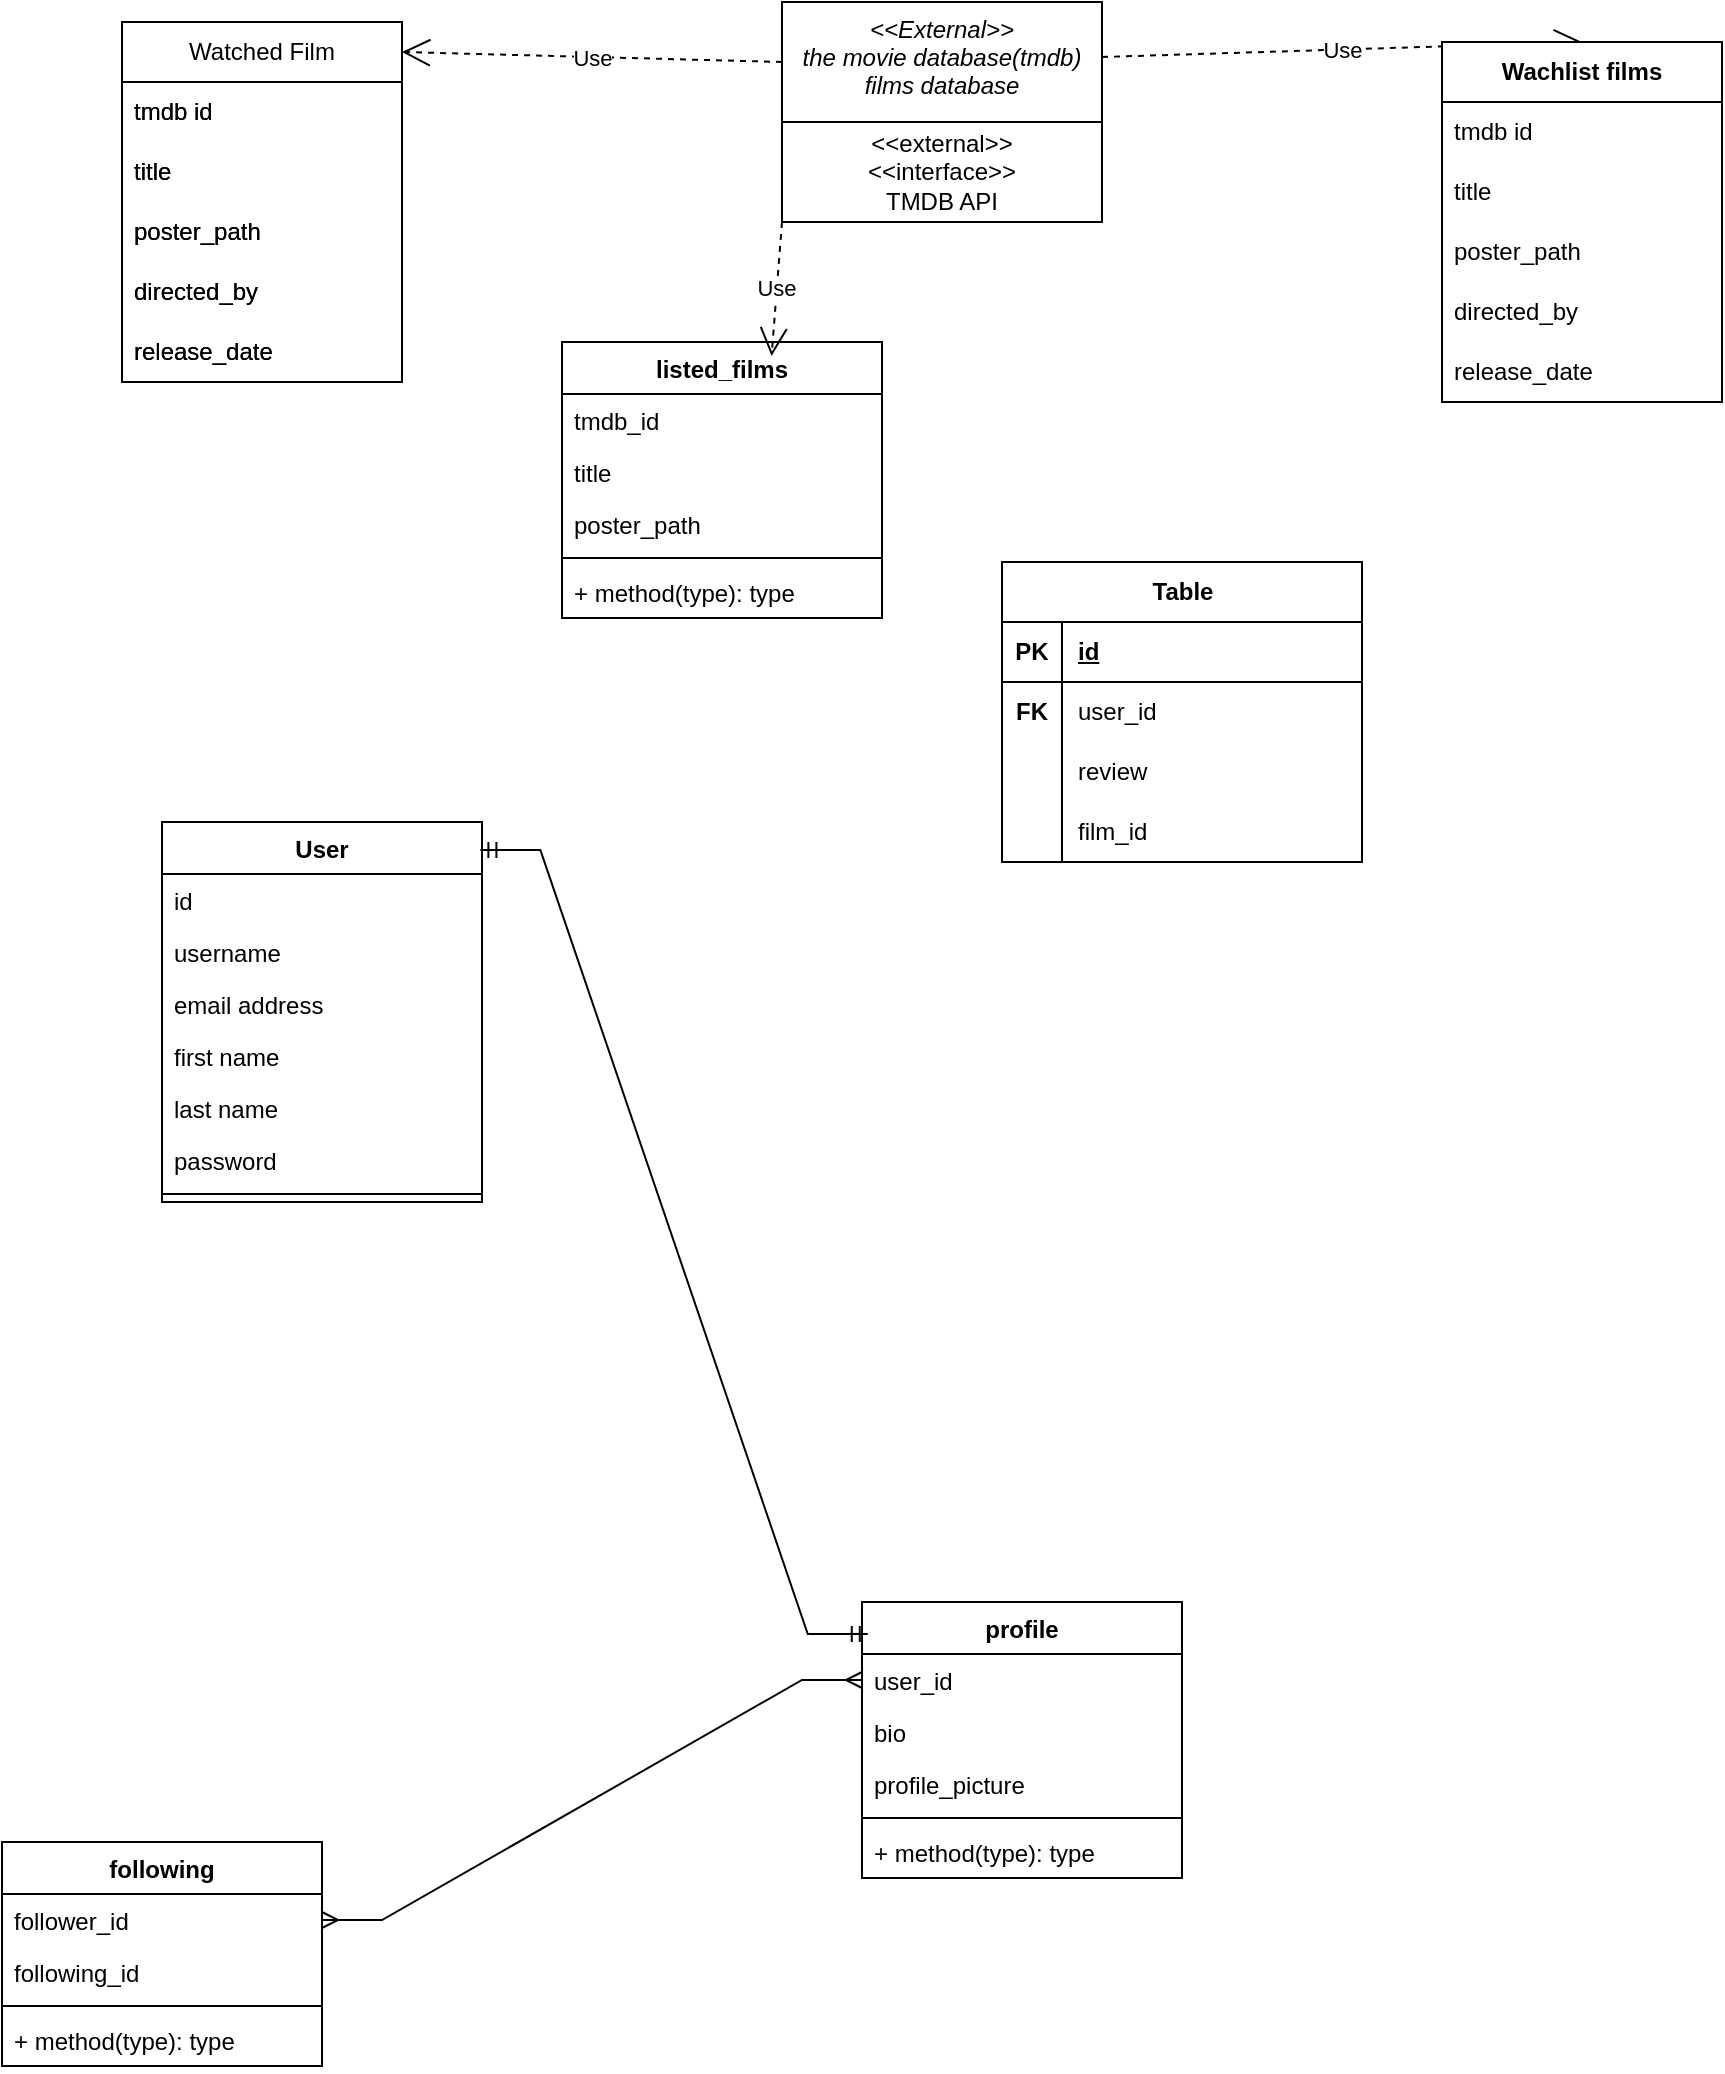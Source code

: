 <mxfile version="21.1.7" type="github">
  <diagram id="C5RBs43oDa-KdzZeNtuy" name="Page-1">
    <mxGraphModel dx="1877" dy="1742" grid="1" gridSize="10" guides="1" tooltips="1" connect="1" arrows="1" fold="1" page="1" pageScale="1" pageWidth="827" pageHeight="1169" math="0" shadow="0">
      <root>
        <mxCell id="WIyWlLk6GJQsqaUBKTNV-0" />
        <mxCell id="WIyWlLk6GJQsqaUBKTNV-1" parent="WIyWlLk6GJQsqaUBKTNV-0" />
        <mxCell id="dcX_wQZem7m3OoflAhKU-13" value="&lt;&lt;External&gt;&gt;&#xa;the movie database(tmdb)&#xa;films database" style="swimlane;fontStyle=2;align=center;verticalAlign=top;childLayout=stackLayout;horizontal=1;startSize=60;horizontalStack=0;resizeParent=1;resizeLast=0;collapsible=1;marginBottom=0;rounded=0;shadow=0;strokeWidth=1;" vertex="1" parent="WIyWlLk6GJQsqaUBKTNV-1">
          <mxGeometry x="340" y="-60" width="160" height="110" as="geometry">
            <mxRectangle x="230" y="140" width="160" height="26" as="alternateBounds" />
          </mxGeometry>
        </mxCell>
        <mxCell id="dcX_wQZem7m3OoflAhKU-41" value="&amp;lt;&amp;lt;external&amp;gt;&amp;gt;&lt;br&gt;&amp;lt;&amp;lt;interface&amp;gt;&amp;gt;&lt;br&gt;TMDB API" style="html=1;whiteSpace=wrap;" vertex="1" parent="dcX_wQZem7m3OoflAhKU-13">
          <mxGeometry y="60" width="160" height="50" as="geometry" />
        </mxCell>
        <mxCell id="dcX_wQZem7m3OoflAhKU-21" value="Watched Film" style="swimlane;fontStyle=0;childLayout=stackLayout;horizontal=1;startSize=30;horizontalStack=0;resizeParent=1;resizeParentMax=0;resizeLast=0;collapsible=1;marginBottom=0;whiteSpace=wrap;html=1;" vertex="1" parent="WIyWlLk6GJQsqaUBKTNV-1">
          <mxGeometry x="10" y="-50" width="140" height="180" as="geometry" />
        </mxCell>
        <mxCell id="dcX_wQZem7m3OoflAhKU-22" value="tmdb id" style="text;strokeColor=none;fillColor=none;align=left;verticalAlign=middle;spacingLeft=4;spacingRight=4;overflow=hidden;points=[[0,0.5],[1,0.5]];portConstraint=eastwest;rotatable=0;whiteSpace=wrap;html=1;" vertex="1" parent="dcX_wQZem7m3OoflAhKU-21">
          <mxGeometry y="30" width="140" height="30" as="geometry" />
        </mxCell>
        <mxCell id="dcX_wQZem7m3OoflAhKU-97" value="title" style="text;strokeColor=none;fillColor=none;align=left;verticalAlign=middle;spacingLeft=4;spacingRight=4;overflow=hidden;points=[[0,0.5],[1,0.5]];portConstraint=eastwest;rotatable=0;whiteSpace=wrap;html=1;" vertex="1" parent="dcX_wQZem7m3OoflAhKU-21">
          <mxGeometry y="60" width="140" height="30" as="geometry" />
        </mxCell>
        <mxCell id="dcX_wQZem7m3OoflAhKU-98" value="poster_path" style="text;strokeColor=none;fillColor=none;align=left;verticalAlign=middle;spacingLeft=4;spacingRight=4;overflow=hidden;points=[[0,0.5],[1,0.5]];portConstraint=eastwest;rotatable=0;whiteSpace=wrap;html=1;" vertex="1" parent="dcX_wQZem7m3OoflAhKU-21">
          <mxGeometry y="90" width="140" height="30" as="geometry" />
        </mxCell>
        <mxCell id="dcX_wQZem7m3OoflAhKU-100" value="directed_by" style="text;strokeColor=none;fillColor=none;align=left;verticalAlign=middle;spacingLeft=4;spacingRight=4;overflow=hidden;points=[[0,0.5],[1,0.5]];portConstraint=eastwest;rotatable=0;whiteSpace=wrap;html=1;" vertex="1" parent="dcX_wQZem7m3OoflAhKU-21">
          <mxGeometry y="120" width="140" height="30" as="geometry" />
        </mxCell>
        <mxCell id="dcX_wQZem7m3OoflAhKU-99" value="release_date" style="text;strokeColor=none;fillColor=none;align=left;verticalAlign=middle;spacingLeft=4;spacingRight=4;overflow=hidden;points=[[0,0.5],[1,0.5]];portConstraint=eastwest;rotatable=0;whiteSpace=wrap;html=1;" vertex="1" parent="dcX_wQZem7m3OoflAhKU-21">
          <mxGeometry y="150" width="140" height="30" as="geometry" />
        </mxCell>
        <mxCell id="dcX_wQZem7m3OoflAhKU-51" value="Use" style="endArrow=open;endSize=12;dashed=1;html=1;rounded=0;exitX=1;exitY=0.25;exitDx=0;exitDy=0;entryX=0.5;entryY=0;entryDx=0;entryDy=0;" edge="1" parent="WIyWlLk6GJQsqaUBKTNV-1" source="dcX_wQZem7m3OoflAhKU-13" target="dcX_wQZem7m3OoflAhKU-107">
          <mxGeometry width="160" relative="1" as="geometry">
            <mxPoint x="360" y="270" as="sourcePoint" />
            <mxPoint x="170" y="113" as="targetPoint" />
          </mxGeometry>
        </mxCell>
        <mxCell id="dcX_wQZem7m3OoflAhKU-52" value="listed_films" style="swimlane;fontStyle=1;align=center;verticalAlign=top;childLayout=stackLayout;horizontal=1;startSize=26;horizontalStack=0;resizeParent=1;resizeParentMax=0;resizeLast=0;collapsible=1;marginBottom=0;whiteSpace=wrap;html=1;" vertex="1" parent="WIyWlLk6GJQsqaUBKTNV-1">
          <mxGeometry x="230" y="110" width="160" height="138" as="geometry" />
        </mxCell>
        <mxCell id="dcX_wQZem7m3OoflAhKU-53" value="tmdb_id" style="text;strokeColor=none;fillColor=none;align=left;verticalAlign=top;spacingLeft=4;spacingRight=4;overflow=hidden;rotatable=0;points=[[0,0.5],[1,0.5]];portConstraint=eastwest;whiteSpace=wrap;html=1;" vertex="1" parent="dcX_wQZem7m3OoflAhKU-52">
          <mxGeometry y="26" width="160" height="26" as="geometry" />
        </mxCell>
        <mxCell id="dcX_wQZem7m3OoflAhKU-113" value="title" style="text;strokeColor=none;fillColor=none;align=left;verticalAlign=top;spacingLeft=4;spacingRight=4;overflow=hidden;rotatable=0;points=[[0,0.5],[1,0.5]];portConstraint=eastwest;whiteSpace=wrap;html=1;" vertex="1" parent="dcX_wQZem7m3OoflAhKU-52">
          <mxGeometry y="52" width="160" height="26" as="geometry" />
        </mxCell>
        <mxCell id="dcX_wQZem7m3OoflAhKU-114" value="poster_path" style="text;strokeColor=none;fillColor=none;align=left;verticalAlign=top;spacingLeft=4;spacingRight=4;overflow=hidden;rotatable=0;points=[[0,0.5],[1,0.5]];portConstraint=eastwest;whiteSpace=wrap;html=1;" vertex="1" parent="dcX_wQZem7m3OoflAhKU-52">
          <mxGeometry y="78" width="160" height="26" as="geometry" />
        </mxCell>
        <mxCell id="dcX_wQZem7m3OoflAhKU-54" value="" style="line;strokeWidth=1;fillColor=none;align=left;verticalAlign=middle;spacingTop=-1;spacingLeft=3;spacingRight=3;rotatable=0;labelPosition=right;points=[];portConstraint=eastwest;strokeColor=inherit;" vertex="1" parent="dcX_wQZem7m3OoflAhKU-52">
          <mxGeometry y="104" width="160" height="8" as="geometry" />
        </mxCell>
        <mxCell id="dcX_wQZem7m3OoflAhKU-55" value="+ method(type): type" style="text;strokeColor=none;fillColor=none;align=left;verticalAlign=top;spacingLeft=4;spacingRight=4;overflow=hidden;rotatable=0;points=[[0,0.5],[1,0.5]];portConstraint=eastwest;whiteSpace=wrap;html=1;" vertex="1" parent="dcX_wQZem7m3OoflAhKU-52">
          <mxGeometry y="112" width="160" height="26" as="geometry" />
        </mxCell>
        <mxCell id="dcX_wQZem7m3OoflAhKU-56" value="User" style="swimlane;fontStyle=1;align=center;verticalAlign=top;childLayout=stackLayout;horizontal=1;startSize=26;horizontalStack=0;resizeParent=1;resizeParentMax=0;resizeLast=0;collapsible=1;marginBottom=0;whiteSpace=wrap;html=1;" vertex="1" parent="WIyWlLk6GJQsqaUBKTNV-1">
          <mxGeometry x="30" y="350" width="160" height="190" as="geometry" />
        </mxCell>
        <mxCell id="dcX_wQZem7m3OoflAhKU-57" value="id" style="text;strokeColor=none;fillColor=none;align=left;verticalAlign=top;spacingLeft=4;spacingRight=4;overflow=hidden;rotatable=0;points=[[0,0.5],[1,0.5]];portConstraint=eastwest;whiteSpace=wrap;html=1;" vertex="1" parent="dcX_wQZem7m3OoflAhKU-56">
          <mxGeometry y="26" width="160" height="26" as="geometry" />
        </mxCell>
        <mxCell id="dcX_wQZem7m3OoflAhKU-71" value="username" style="text;strokeColor=none;fillColor=none;align=left;verticalAlign=top;spacingLeft=4;spacingRight=4;overflow=hidden;rotatable=0;points=[[0,0.5],[1,0.5]];portConstraint=eastwest;whiteSpace=wrap;html=1;" vertex="1" parent="dcX_wQZem7m3OoflAhKU-56">
          <mxGeometry y="52" width="160" height="26" as="geometry" />
        </mxCell>
        <mxCell id="dcX_wQZem7m3OoflAhKU-63" value="email address" style="text;strokeColor=none;fillColor=none;align=left;verticalAlign=top;spacingLeft=4;spacingRight=4;overflow=hidden;rotatable=0;points=[[0,0.5],[1,0.5]];portConstraint=eastwest;whiteSpace=wrap;html=1;" vertex="1" parent="dcX_wQZem7m3OoflAhKU-56">
          <mxGeometry y="78" width="160" height="26" as="geometry" />
        </mxCell>
        <mxCell id="dcX_wQZem7m3OoflAhKU-61" value="first name" style="text;strokeColor=none;fillColor=none;align=left;verticalAlign=top;spacingLeft=4;spacingRight=4;overflow=hidden;rotatable=0;points=[[0,0.5],[1,0.5]];portConstraint=eastwest;whiteSpace=wrap;html=1;" vertex="1" parent="dcX_wQZem7m3OoflAhKU-56">
          <mxGeometry y="104" width="160" height="26" as="geometry" />
        </mxCell>
        <mxCell id="dcX_wQZem7m3OoflAhKU-62" value="last name" style="text;strokeColor=none;fillColor=none;align=left;verticalAlign=top;spacingLeft=4;spacingRight=4;overflow=hidden;rotatable=0;points=[[0,0.5],[1,0.5]];portConstraint=eastwest;whiteSpace=wrap;html=1;" vertex="1" parent="dcX_wQZem7m3OoflAhKU-56">
          <mxGeometry y="130" width="160" height="26" as="geometry" />
        </mxCell>
        <mxCell id="dcX_wQZem7m3OoflAhKU-60" value="password" style="text;strokeColor=none;fillColor=none;align=left;verticalAlign=top;spacingLeft=4;spacingRight=4;overflow=hidden;rotatable=0;points=[[0,0.5],[1,0.5]];portConstraint=eastwest;whiteSpace=wrap;html=1;" vertex="1" parent="dcX_wQZem7m3OoflAhKU-56">
          <mxGeometry y="156" width="160" height="26" as="geometry" />
        </mxCell>
        <mxCell id="dcX_wQZem7m3OoflAhKU-58" value="" style="line;strokeWidth=1;fillColor=none;align=left;verticalAlign=middle;spacingTop=-1;spacingLeft=3;spacingRight=3;rotatable=0;labelPosition=right;points=[];portConstraint=eastwest;strokeColor=inherit;" vertex="1" parent="dcX_wQZem7m3OoflAhKU-56">
          <mxGeometry y="182" width="160" height="8" as="geometry" />
        </mxCell>
        <mxCell id="dcX_wQZem7m3OoflAhKU-65" value="profile" style="swimlane;fontStyle=1;align=center;verticalAlign=top;childLayout=stackLayout;horizontal=1;startSize=26;horizontalStack=0;resizeParent=1;resizeParentMax=0;resizeLast=0;collapsible=1;marginBottom=0;whiteSpace=wrap;html=1;" vertex="1" parent="WIyWlLk6GJQsqaUBKTNV-1">
          <mxGeometry x="380" y="740" width="160" height="138" as="geometry" />
        </mxCell>
        <mxCell id="dcX_wQZem7m3OoflAhKU-74" value="user_id" style="text;strokeColor=none;fillColor=none;align=left;verticalAlign=top;spacingLeft=4;spacingRight=4;overflow=hidden;rotatable=0;points=[[0,0.5],[1,0.5]];portConstraint=eastwest;whiteSpace=wrap;html=1;" vertex="1" parent="dcX_wQZem7m3OoflAhKU-65">
          <mxGeometry y="26" width="160" height="26" as="geometry" />
        </mxCell>
        <mxCell id="dcX_wQZem7m3OoflAhKU-66" value="bio" style="text;strokeColor=none;fillColor=none;align=left;verticalAlign=top;spacingLeft=4;spacingRight=4;overflow=hidden;rotatable=0;points=[[0,0.5],[1,0.5]];portConstraint=eastwest;whiteSpace=wrap;html=1;" vertex="1" parent="dcX_wQZem7m3OoflAhKU-65">
          <mxGeometry y="52" width="160" height="26" as="geometry" />
        </mxCell>
        <mxCell id="dcX_wQZem7m3OoflAhKU-69" value="profile_picture" style="text;strokeColor=none;fillColor=none;align=left;verticalAlign=top;spacingLeft=4;spacingRight=4;overflow=hidden;rotatable=0;points=[[0,0.5],[1,0.5]];portConstraint=eastwest;whiteSpace=wrap;html=1;" vertex="1" parent="dcX_wQZem7m3OoflAhKU-65">
          <mxGeometry y="78" width="160" height="26" as="geometry" />
        </mxCell>
        <mxCell id="dcX_wQZem7m3OoflAhKU-67" value="" style="line;strokeWidth=1;fillColor=none;align=left;verticalAlign=middle;spacingTop=-1;spacingLeft=3;spacingRight=3;rotatable=0;labelPosition=right;points=[];portConstraint=eastwest;strokeColor=inherit;" vertex="1" parent="dcX_wQZem7m3OoflAhKU-65">
          <mxGeometry y="104" width="160" height="8" as="geometry" />
        </mxCell>
        <mxCell id="dcX_wQZem7m3OoflAhKU-68" value="+ method(type): type" style="text;strokeColor=none;fillColor=none;align=left;verticalAlign=top;spacingLeft=4;spacingRight=4;overflow=hidden;rotatable=0;points=[[0,0.5],[1,0.5]];portConstraint=eastwest;whiteSpace=wrap;html=1;" vertex="1" parent="dcX_wQZem7m3OoflAhKU-65">
          <mxGeometry y="112" width="160" height="26" as="geometry" />
        </mxCell>
        <mxCell id="dcX_wQZem7m3OoflAhKU-78" value="Use" style="endArrow=open;endSize=12;dashed=1;html=1;rounded=0;entryX=1;entryY=0.25;entryDx=0;entryDy=0;exitX=0;exitY=0.25;exitDx=0;exitDy=0;" edge="1" parent="WIyWlLk6GJQsqaUBKTNV-1">
          <mxGeometry width="160" relative="1" as="geometry">
            <mxPoint x="340" y="-30" as="sourcePoint" />
            <mxPoint x="150" y="-35" as="targetPoint" />
          </mxGeometry>
        </mxCell>
        <mxCell id="dcX_wQZem7m3OoflAhKU-96" value="Use" style="endArrow=open;endSize=12;dashed=1;html=1;rounded=0;entryX=0.655;entryY=0.051;entryDx=0;entryDy=0;entryPerimeter=0;exitX=0;exitY=1;exitDx=0;exitDy=0;" edge="1" parent="WIyWlLk6GJQsqaUBKTNV-1" source="dcX_wQZem7m3OoflAhKU-41" target="dcX_wQZem7m3OoflAhKU-52">
          <mxGeometry width="160" relative="1" as="geometry">
            <mxPoint x="350" y="70" as="sourcePoint" />
            <mxPoint x="160" y="-25" as="targetPoint" />
          </mxGeometry>
        </mxCell>
        <mxCell id="dcX_wQZem7m3OoflAhKU-101" value="Watched Film" style="swimlane;fontStyle=0;childLayout=stackLayout;horizontal=1;startSize=30;horizontalStack=0;resizeParent=1;resizeParentMax=0;resizeLast=0;collapsible=1;marginBottom=0;whiteSpace=wrap;html=1;" vertex="1" parent="WIyWlLk6GJQsqaUBKTNV-1">
          <mxGeometry x="10" y="-50" width="140" height="180" as="geometry" />
        </mxCell>
        <mxCell id="dcX_wQZem7m3OoflAhKU-102" value="tmdb id" style="text;strokeColor=none;fillColor=none;align=left;verticalAlign=middle;spacingLeft=4;spacingRight=4;overflow=hidden;points=[[0,0.5],[1,0.5]];portConstraint=eastwest;rotatable=0;whiteSpace=wrap;html=1;" vertex="1" parent="dcX_wQZem7m3OoflAhKU-101">
          <mxGeometry y="30" width="140" height="30" as="geometry" />
        </mxCell>
        <mxCell id="dcX_wQZem7m3OoflAhKU-103" value="title" style="text;strokeColor=none;fillColor=none;align=left;verticalAlign=middle;spacingLeft=4;spacingRight=4;overflow=hidden;points=[[0,0.5],[1,0.5]];portConstraint=eastwest;rotatable=0;whiteSpace=wrap;html=1;" vertex="1" parent="dcX_wQZem7m3OoflAhKU-101">
          <mxGeometry y="60" width="140" height="30" as="geometry" />
        </mxCell>
        <mxCell id="dcX_wQZem7m3OoflAhKU-104" value="poster_path" style="text;strokeColor=none;fillColor=none;align=left;verticalAlign=middle;spacingLeft=4;spacingRight=4;overflow=hidden;points=[[0,0.5],[1,0.5]];portConstraint=eastwest;rotatable=0;whiteSpace=wrap;html=1;" vertex="1" parent="dcX_wQZem7m3OoflAhKU-101">
          <mxGeometry y="90" width="140" height="30" as="geometry" />
        </mxCell>
        <mxCell id="dcX_wQZem7m3OoflAhKU-105" value="directed_by" style="text;strokeColor=none;fillColor=none;align=left;verticalAlign=middle;spacingLeft=4;spacingRight=4;overflow=hidden;points=[[0,0.5],[1,0.5]];portConstraint=eastwest;rotatable=0;whiteSpace=wrap;html=1;" vertex="1" parent="dcX_wQZem7m3OoflAhKU-101">
          <mxGeometry y="120" width="140" height="30" as="geometry" />
        </mxCell>
        <mxCell id="dcX_wQZem7m3OoflAhKU-106" value="release_date" style="text;strokeColor=none;fillColor=none;align=left;verticalAlign=middle;spacingLeft=4;spacingRight=4;overflow=hidden;points=[[0,0.5],[1,0.5]];portConstraint=eastwest;rotatable=0;whiteSpace=wrap;html=1;" vertex="1" parent="dcX_wQZem7m3OoflAhKU-101">
          <mxGeometry y="150" width="140" height="30" as="geometry" />
        </mxCell>
        <mxCell id="dcX_wQZem7m3OoflAhKU-107" value="&lt;b&gt;Wachlist films&lt;/b&gt;" style="swimlane;fontStyle=0;childLayout=stackLayout;horizontal=1;startSize=30;horizontalStack=0;resizeParent=1;resizeParentMax=0;resizeLast=0;collapsible=1;marginBottom=0;whiteSpace=wrap;html=1;" vertex="1" parent="WIyWlLk6GJQsqaUBKTNV-1">
          <mxGeometry x="670" y="-40" width="140" height="180" as="geometry" />
        </mxCell>
        <mxCell id="dcX_wQZem7m3OoflAhKU-108" value="tmdb id" style="text;strokeColor=none;fillColor=none;align=left;verticalAlign=middle;spacingLeft=4;spacingRight=4;overflow=hidden;points=[[0,0.5],[1,0.5]];portConstraint=eastwest;rotatable=0;whiteSpace=wrap;html=1;" vertex="1" parent="dcX_wQZem7m3OoflAhKU-107">
          <mxGeometry y="30" width="140" height="30" as="geometry" />
        </mxCell>
        <mxCell id="dcX_wQZem7m3OoflAhKU-109" value="title" style="text;strokeColor=none;fillColor=none;align=left;verticalAlign=middle;spacingLeft=4;spacingRight=4;overflow=hidden;points=[[0,0.5],[1,0.5]];portConstraint=eastwest;rotatable=0;whiteSpace=wrap;html=1;" vertex="1" parent="dcX_wQZem7m3OoflAhKU-107">
          <mxGeometry y="60" width="140" height="30" as="geometry" />
        </mxCell>
        <mxCell id="dcX_wQZem7m3OoflAhKU-110" value="poster_path" style="text;strokeColor=none;fillColor=none;align=left;verticalAlign=middle;spacingLeft=4;spacingRight=4;overflow=hidden;points=[[0,0.5],[1,0.5]];portConstraint=eastwest;rotatable=0;whiteSpace=wrap;html=1;" vertex="1" parent="dcX_wQZem7m3OoflAhKU-107">
          <mxGeometry y="90" width="140" height="30" as="geometry" />
        </mxCell>
        <mxCell id="dcX_wQZem7m3OoflAhKU-111" value="directed_by" style="text;strokeColor=none;fillColor=none;align=left;verticalAlign=middle;spacingLeft=4;spacingRight=4;overflow=hidden;points=[[0,0.5],[1,0.5]];portConstraint=eastwest;rotatable=0;whiteSpace=wrap;html=1;" vertex="1" parent="dcX_wQZem7m3OoflAhKU-107">
          <mxGeometry y="120" width="140" height="30" as="geometry" />
        </mxCell>
        <mxCell id="dcX_wQZem7m3OoflAhKU-112" value="release_date" style="text;strokeColor=none;fillColor=none;align=left;verticalAlign=middle;spacingLeft=4;spacingRight=4;overflow=hidden;points=[[0,0.5],[1,0.5]];portConstraint=eastwest;rotatable=0;whiteSpace=wrap;html=1;" vertex="1" parent="dcX_wQZem7m3OoflAhKU-107">
          <mxGeometry y="150" width="140" height="30" as="geometry" />
        </mxCell>
        <mxCell id="dcX_wQZem7m3OoflAhKU-115" value="" style="edgeStyle=entityRelationEdgeStyle;fontSize=12;html=1;endArrow=ERmandOne;startArrow=ERmandOne;rounded=0;exitX=0.995;exitY=0.074;exitDx=0;exitDy=0;exitPerimeter=0;entryX=0.018;entryY=0.116;entryDx=0;entryDy=0;entryPerimeter=0;" edge="1" parent="WIyWlLk6GJQsqaUBKTNV-1" source="dcX_wQZem7m3OoflAhKU-56" target="dcX_wQZem7m3OoflAhKU-65">
          <mxGeometry width="100" height="100" relative="1" as="geometry">
            <mxPoint x="280" y="400" as="sourcePoint" />
            <mxPoint x="380" y="300" as="targetPoint" />
          </mxGeometry>
        </mxCell>
        <mxCell id="dcX_wQZem7m3OoflAhKU-116" value="following" style="swimlane;fontStyle=1;align=center;verticalAlign=top;childLayout=stackLayout;horizontal=1;startSize=26;horizontalStack=0;resizeParent=1;resizeParentMax=0;resizeLast=0;collapsible=1;marginBottom=0;whiteSpace=wrap;html=1;" vertex="1" parent="WIyWlLk6GJQsqaUBKTNV-1">
          <mxGeometry x="-50" y="860" width="160" height="112" as="geometry" />
        </mxCell>
        <mxCell id="dcX_wQZem7m3OoflAhKU-117" value="follower_id" style="text;strokeColor=none;fillColor=none;align=left;verticalAlign=top;spacingLeft=4;spacingRight=4;overflow=hidden;rotatable=0;points=[[0,0.5],[1,0.5]];portConstraint=eastwest;whiteSpace=wrap;html=1;" vertex="1" parent="dcX_wQZem7m3OoflAhKU-116">
          <mxGeometry y="26" width="160" height="26" as="geometry" />
        </mxCell>
        <mxCell id="dcX_wQZem7m3OoflAhKU-118" value="following_id" style="text;strokeColor=none;fillColor=none;align=left;verticalAlign=top;spacingLeft=4;spacingRight=4;overflow=hidden;rotatable=0;points=[[0,0.5],[1,0.5]];portConstraint=eastwest;whiteSpace=wrap;html=1;" vertex="1" parent="dcX_wQZem7m3OoflAhKU-116">
          <mxGeometry y="52" width="160" height="26" as="geometry" />
        </mxCell>
        <mxCell id="dcX_wQZem7m3OoflAhKU-120" value="" style="line;strokeWidth=1;fillColor=none;align=left;verticalAlign=middle;spacingTop=-1;spacingLeft=3;spacingRight=3;rotatable=0;labelPosition=right;points=[];portConstraint=eastwest;strokeColor=inherit;" vertex="1" parent="dcX_wQZem7m3OoflAhKU-116">
          <mxGeometry y="78" width="160" height="8" as="geometry" />
        </mxCell>
        <mxCell id="dcX_wQZem7m3OoflAhKU-121" value="+ method(type): type" style="text;strokeColor=none;fillColor=none;align=left;verticalAlign=top;spacingLeft=4;spacingRight=4;overflow=hidden;rotatable=0;points=[[0,0.5],[1,0.5]];portConstraint=eastwest;whiteSpace=wrap;html=1;" vertex="1" parent="dcX_wQZem7m3OoflAhKU-116">
          <mxGeometry y="86" width="160" height="26" as="geometry" />
        </mxCell>
        <mxCell id="dcX_wQZem7m3OoflAhKU-142" value="" style="edgeStyle=entityRelationEdgeStyle;fontSize=12;html=1;endArrow=ERmany;startArrow=ERmany;rounded=0;exitX=1;exitY=0.5;exitDx=0;exitDy=0;entryX=0;entryY=0.5;entryDx=0;entryDy=0;" edge="1" parent="WIyWlLk6GJQsqaUBKTNV-1" source="dcX_wQZem7m3OoflAhKU-117" target="dcX_wQZem7m3OoflAhKU-74">
          <mxGeometry width="100" height="100" relative="1" as="geometry">
            <mxPoint x="420" y="1030" as="sourcePoint" />
            <mxPoint x="210" y="780" as="targetPoint" />
          </mxGeometry>
        </mxCell>
        <mxCell id="dcX_wQZem7m3OoflAhKU-143" value="Table" style="shape=table;startSize=30;container=1;collapsible=1;childLayout=tableLayout;fixedRows=1;rowLines=0;fontStyle=1;align=center;resizeLast=1;html=1;" vertex="1" parent="WIyWlLk6GJQsqaUBKTNV-1">
          <mxGeometry x="450" y="220" width="180" height="150" as="geometry" />
        </mxCell>
        <mxCell id="dcX_wQZem7m3OoflAhKU-144" value="" style="shape=tableRow;horizontal=0;startSize=0;swimlaneHead=0;swimlaneBody=0;fillColor=none;collapsible=0;dropTarget=0;points=[[0,0.5],[1,0.5]];portConstraint=eastwest;top=0;left=0;right=0;bottom=1;" vertex="1" parent="dcX_wQZem7m3OoflAhKU-143">
          <mxGeometry y="30" width="180" height="30" as="geometry" />
        </mxCell>
        <mxCell id="dcX_wQZem7m3OoflAhKU-145" value="PK" style="shape=partialRectangle;connectable=0;fillColor=none;top=0;left=0;bottom=0;right=0;fontStyle=1;overflow=hidden;whiteSpace=wrap;html=1;" vertex="1" parent="dcX_wQZem7m3OoflAhKU-144">
          <mxGeometry width="30" height="30" as="geometry">
            <mxRectangle width="30" height="30" as="alternateBounds" />
          </mxGeometry>
        </mxCell>
        <mxCell id="dcX_wQZem7m3OoflAhKU-146" value="id" style="shape=partialRectangle;connectable=0;fillColor=none;top=0;left=0;bottom=0;right=0;align=left;spacingLeft=6;fontStyle=5;overflow=hidden;whiteSpace=wrap;html=1;" vertex="1" parent="dcX_wQZem7m3OoflAhKU-144">
          <mxGeometry x="30" width="150" height="30" as="geometry">
            <mxRectangle width="150" height="30" as="alternateBounds" />
          </mxGeometry>
        </mxCell>
        <mxCell id="dcX_wQZem7m3OoflAhKU-147" value="" style="shape=tableRow;horizontal=0;startSize=0;swimlaneHead=0;swimlaneBody=0;fillColor=none;collapsible=0;dropTarget=0;points=[[0,0.5],[1,0.5]];portConstraint=eastwest;top=0;left=0;right=0;bottom=0;" vertex="1" parent="dcX_wQZem7m3OoflAhKU-143">
          <mxGeometry y="60" width="180" height="30" as="geometry" />
        </mxCell>
        <mxCell id="dcX_wQZem7m3OoflAhKU-148" value="&lt;b&gt;FK&lt;/b&gt;" style="shape=partialRectangle;connectable=0;fillColor=none;top=0;left=0;bottom=0;right=0;editable=1;overflow=hidden;whiteSpace=wrap;html=1;" vertex="1" parent="dcX_wQZem7m3OoflAhKU-147">
          <mxGeometry width="30" height="30" as="geometry">
            <mxRectangle width="30" height="30" as="alternateBounds" />
          </mxGeometry>
        </mxCell>
        <mxCell id="dcX_wQZem7m3OoflAhKU-149" value="user_id" style="shape=partialRectangle;connectable=0;fillColor=none;top=0;left=0;bottom=0;right=0;align=left;spacingLeft=6;overflow=hidden;whiteSpace=wrap;html=1;" vertex="1" parent="dcX_wQZem7m3OoflAhKU-147">
          <mxGeometry x="30" width="150" height="30" as="geometry">
            <mxRectangle width="150" height="30" as="alternateBounds" />
          </mxGeometry>
        </mxCell>
        <mxCell id="dcX_wQZem7m3OoflAhKU-150" value="" style="shape=tableRow;horizontal=0;startSize=0;swimlaneHead=0;swimlaneBody=0;fillColor=none;collapsible=0;dropTarget=0;points=[[0,0.5],[1,0.5]];portConstraint=eastwest;top=0;left=0;right=0;bottom=0;" vertex="1" parent="dcX_wQZem7m3OoflAhKU-143">
          <mxGeometry y="90" width="180" height="30" as="geometry" />
        </mxCell>
        <mxCell id="dcX_wQZem7m3OoflAhKU-151" value="" style="shape=partialRectangle;connectable=0;fillColor=none;top=0;left=0;bottom=0;right=0;editable=1;overflow=hidden;whiteSpace=wrap;html=1;" vertex="1" parent="dcX_wQZem7m3OoflAhKU-150">
          <mxGeometry width="30" height="30" as="geometry">
            <mxRectangle width="30" height="30" as="alternateBounds" />
          </mxGeometry>
        </mxCell>
        <mxCell id="dcX_wQZem7m3OoflAhKU-152" value="review" style="shape=partialRectangle;connectable=0;fillColor=none;top=0;left=0;bottom=0;right=0;align=left;spacingLeft=6;overflow=hidden;whiteSpace=wrap;html=1;" vertex="1" parent="dcX_wQZem7m3OoflAhKU-150">
          <mxGeometry x="30" width="150" height="30" as="geometry">
            <mxRectangle width="150" height="30" as="alternateBounds" />
          </mxGeometry>
        </mxCell>
        <mxCell id="dcX_wQZem7m3OoflAhKU-153" value="" style="shape=tableRow;horizontal=0;startSize=0;swimlaneHead=0;swimlaneBody=0;fillColor=none;collapsible=0;dropTarget=0;points=[[0,0.5],[1,0.5]];portConstraint=eastwest;top=0;left=0;right=0;bottom=0;" vertex="1" parent="dcX_wQZem7m3OoflAhKU-143">
          <mxGeometry y="120" width="180" height="30" as="geometry" />
        </mxCell>
        <mxCell id="dcX_wQZem7m3OoflAhKU-154" value="" style="shape=partialRectangle;connectable=0;fillColor=none;top=0;left=0;bottom=0;right=0;editable=1;overflow=hidden;whiteSpace=wrap;html=1;fontStyle=1" vertex="1" parent="dcX_wQZem7m3OoflAhKU-153">
          <mxGeometry width="30" height="30" as="geometry">
            <mxRectangle width="30" height="30" as="alternateBounds" />
          </mxGeometry>
        </mxCell>
        <mxCell id="dcX_wQZem7m3OoflAhKU-155" value="film_id" style="shape=partialRectangle;connectable=0;fillColor=none;top=0;left=0;bottom=0;right=0;align=left;spacingLeft=6;overflow=hidden;whiteSpace=wrap;html=1;" vertex="1" parent="dcX_wQZem7m3OoflAhKU-153">
          <mxGeometry x="30" width="150" height="30" as="geometry">
            <mxRectangle width="150" height="30" as="alternateBounds" />
          </mxGeometry>
        </mxCell>
      </root>
    </mxGraphModel>
  </diagram>
</mxfile>
